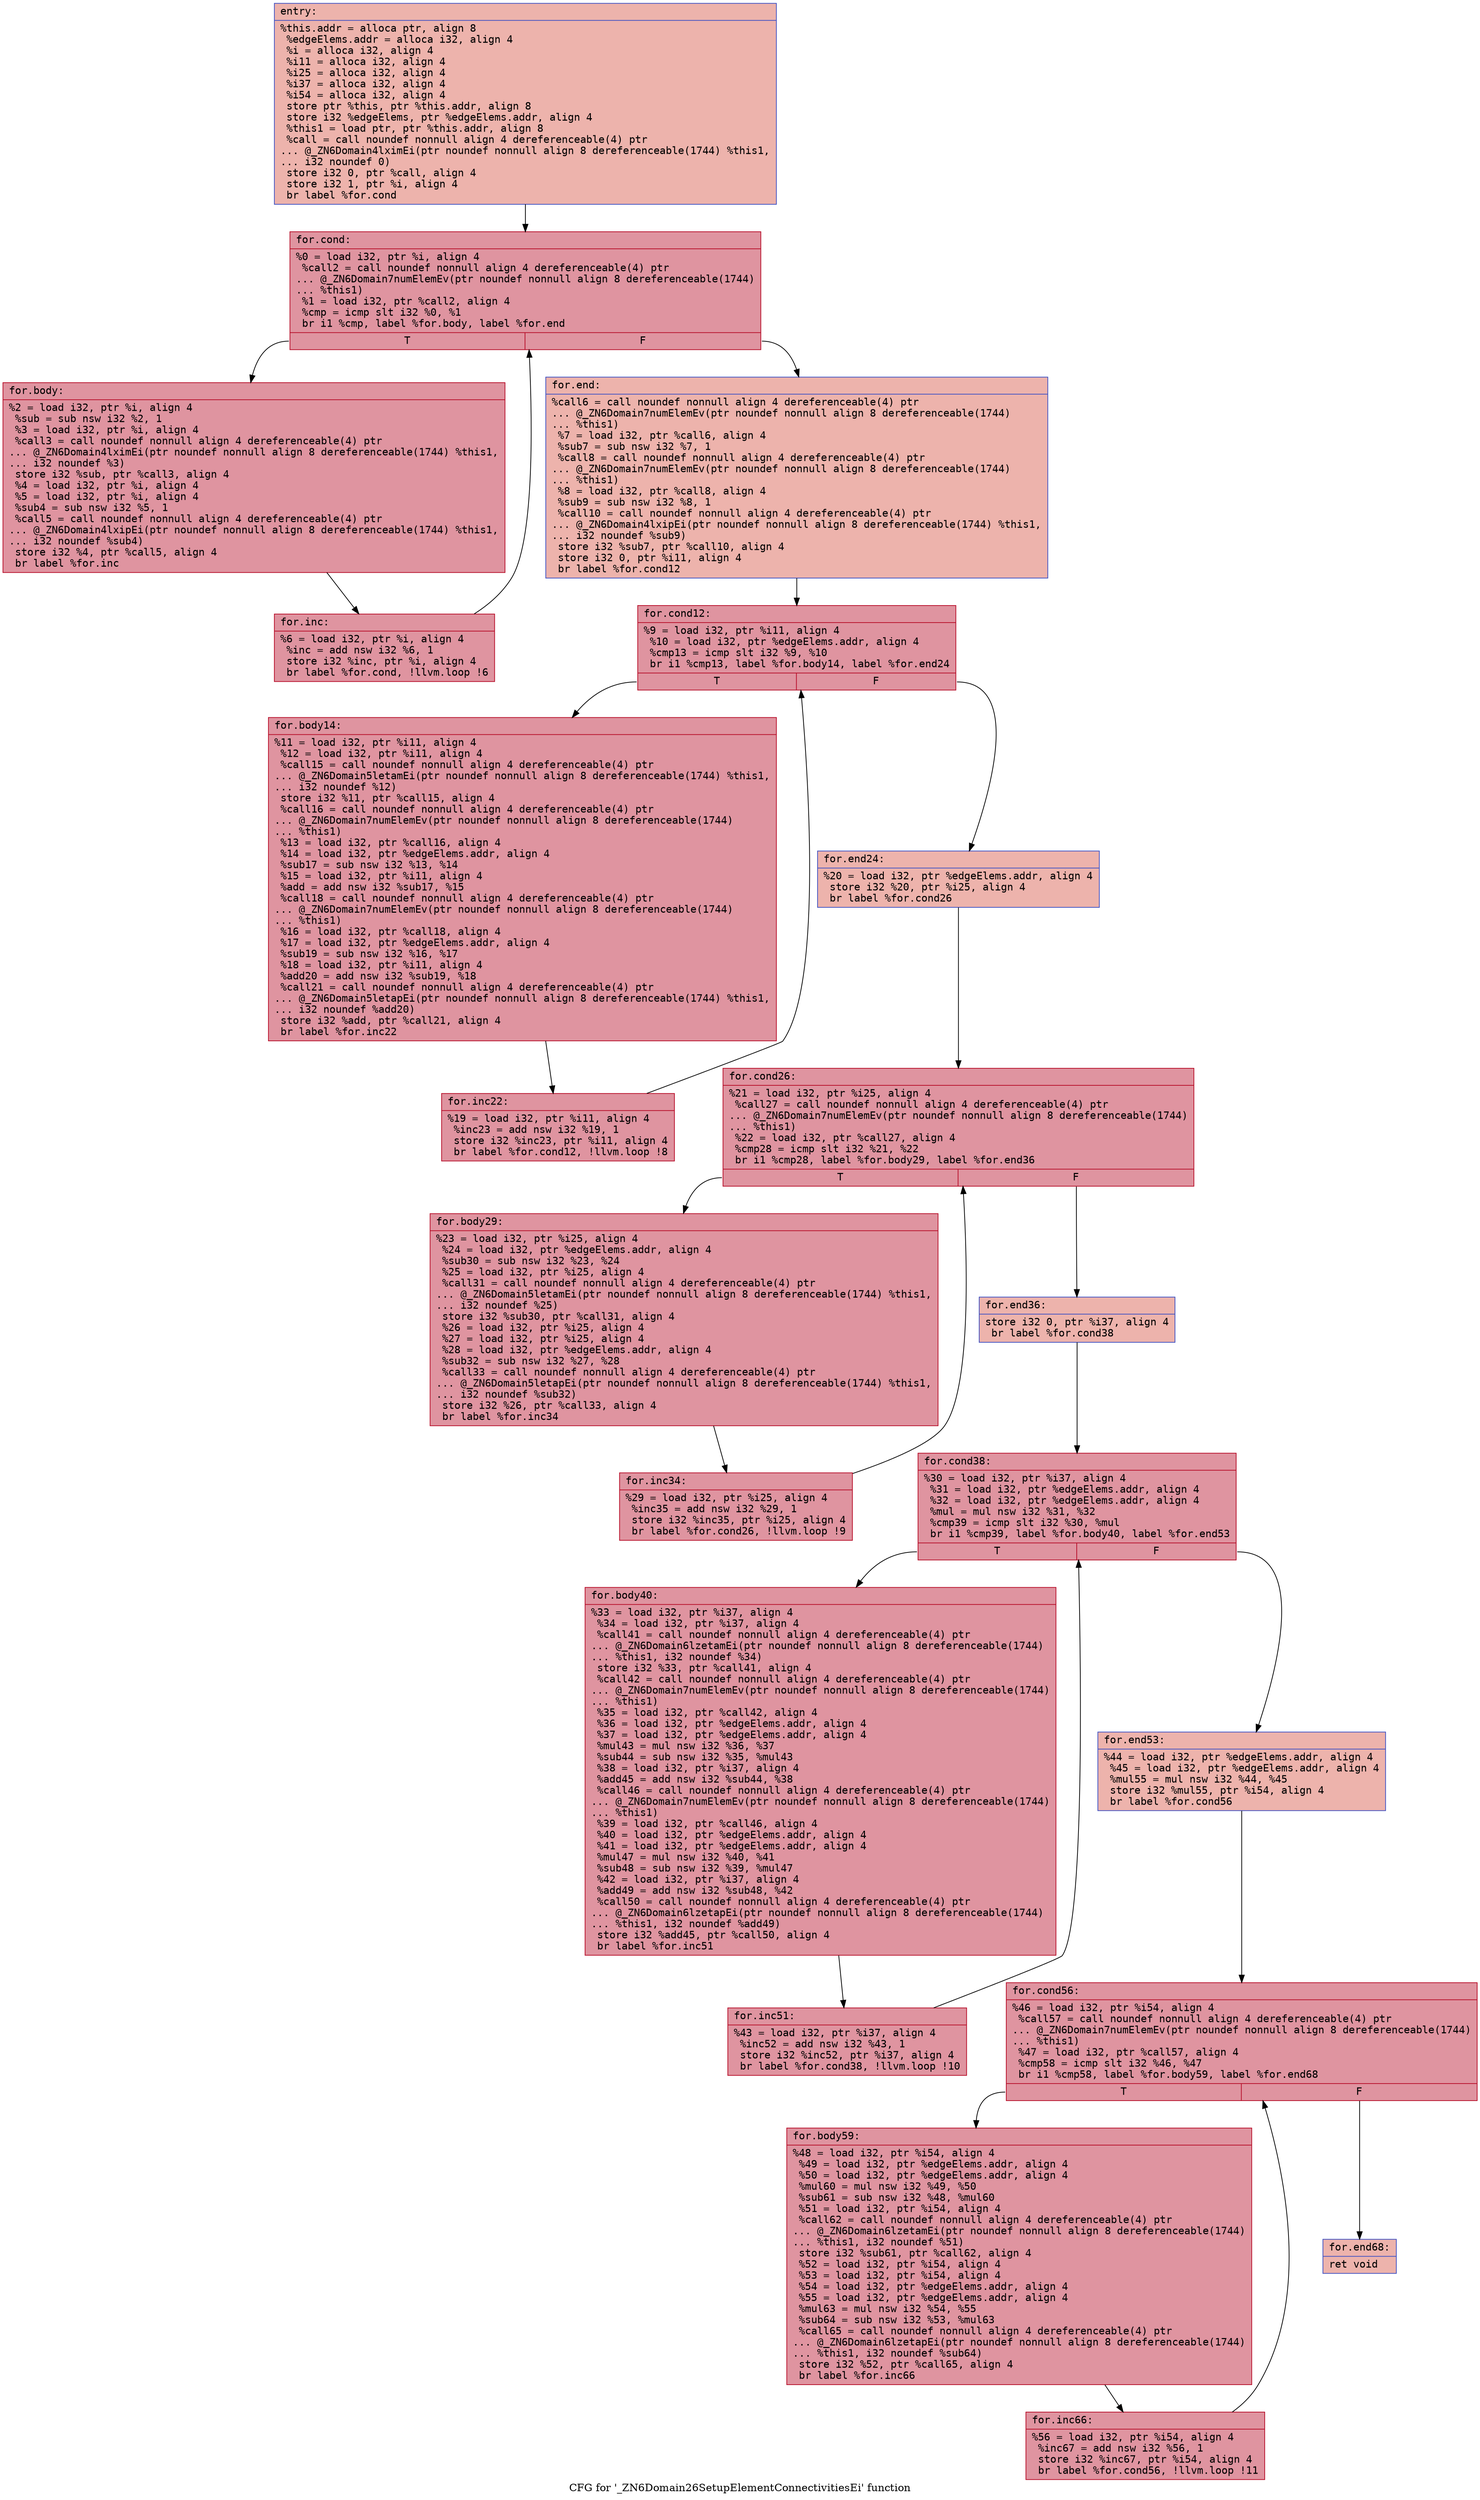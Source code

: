 digraph "CFG for '_ZN6Domain26SetupElementConnectivitiesEi' function" {
	label="CFG for '_ZN6Domain26SetupElementConnectivitiesEi' function";

	Node0x555f5b088a80 [shape=record,color="#3d50c3ff", style=filled, fillcolor="#d6524470" fontname="Courier",label="{entry:\l|  %this.addr = alloca ptr, align 8\l  %edgeElems.addr = alloca i32, align 4\l  %i = alloca i32, align 4\l  %i11 = alloca i32, align 4\l  %i25 = alloca i32, align 4\l  %i37 = alloca i32, align 4\l  %i54 = alloca i32, align 4\l  store ptr %this, ptr %this.addr, align 8\l  store i32 %edgeElems, ptr %edgeElems.addr, align 4\l  %this1 = load ptr, ptr %this.addr, align 8\l  %call = call noundef nonnull align 4 dereferenceable(4) ptr\l... @_ZN6Domain4lximEi(ptr noundef nonnull align 8 dereferenceable(1744) %this1,\l... i32 noundef 0)\l  store i32 0, ptr %call, align 4\l  store i32 1, ptr %i, align 4\l  br label %for.cond\l}"];
	Node0x555f5b088a80 -> Node0x555f5b0893d0[tooltip="entry -> for.cond\nProbability 100.00%" ];
	Node0x555f5b0893d0 [shape=record,color="#b70d28ff", style=filled, fillcolor="#b70d2870" fontname="Courier",label="{for.cond:\l|  %0 = load i32, ptr %i, align 4\l  %call2 = call noundef nonnull align 4 dereferenceable(4) ptr\l... @_ZN6Domain7numElemEv(ptr noundef nonnull align 8 dereferenceable(1744)\l... %this1)\l  %1 = load i32, ptr %call2, align 4\l  %cmp = icmp slt i32 %0, %1\l  br i1 %cmp, label %for.body, label %for.end\l|{<s0>T|<s1>F}}"];
	Node0x555f5b0893d0:s0 -> Node0x555f5b089950[tooltip="for.cond -> for.body\nProbability 96.88%" ];
	Node0x555f5b0893d0:s1 -> Node0x555f5b0899a0[tooltip="for.cond -> for.end\nProbability 3.12%" ];
	Node0x555f5b089950 [shape=record,color="#b70d28ff", style=filled, fillcolor="#b70d2870" fontname="Courier",label="{for.body:\l|  %2 = load i32, ptr %i, align 4\l  %sub = sub nsw i32 %2, 1\l  %3 = load i32, ptr %i, align 4\l  %call3 = call noundef nonnull align 4 dereferenceable(4) ptr\l... @_ZN6Domain4lximEi(ptr noundef nonnull align 8 dereferenceable(1744) %this1,\l... i32 noundef %3)\l  store i32 %sub, ptr %call3, align 4\l  %4 = load i32, ptr %i, align 4\l  %5 = load i32, ptr %i, align 4\l  %sub4 = sub nsw i32 %5, 1\l  %call5 = call noundef nonnull align 4 dereferenceable(4) ptr\l... @_ZN6Domain4lxipEi(ptr noundef nonnull align 8 dereferenceable(1744) %this1,\l... i32 noundef %sub4)\l  store i32 %4, ptr %call5, align 4\l  br label %for.inc\l}"];
	Node0x555f5b089950 -> Node0x555f5b08a290[tooltip="for.body -> for.inc\nProbability 100.00%" ];
	Node0x555f5b08a290 [shape=record,color="#b70d28ff", style=filled, fillcolor="#b70d2870" fontname="Courier",label="{for.inc:\l|  %6 = load i32, ptr %i, align 4\l  %inc = add nsw i32 %6, 1\l  store i32 %inc, ptr %i, align 4\l  br label %for.cond, !llvm.loop !6\l}"];
	Node0x555f5b08a290 -> Node0x555f5b0893d0[tooltip="for.inc -> for.cond\nProbability 100.00%" ];
	Node0x555f5b0899a0 [shape=record,color="#3d50c3ff", style=filled, fillcolor="#d6524470" fontname="Courier",label="{for.end:\l|  %call6 = call noundef nonnull align 4 dereferenceable(4) ptr\l... @_ZN6Domain7numElemEv(ptr noundef nonnull align 8 dereferenceable(1744)\l... %this1)\l  %7 = load i32, ptr %call6, align 4\l  %sub7 = sub nsw i32 %7, 1\l  %call8 = call noundef nonnull align 4 dereferenceable(4) ptr\l... @_ZN6Domain7numElemEv(ptr noundef nonnull align 8 dereferenceable(1744)\l... %this1)\l  %8 = load i32, ptr %call8, align 4\l  %sub9 = sub nsw i32 %8, 1\l  %call10 = call noundef nonnull align 4 dereferenceable(4) ptr\l... @_ZN6Domain4lxipEi(ptr noundef nonnull align 8 dereferenceable(1744) %this1,\l... i32 noundef %sub9)\l  store i32 %sub7, ptr %call10, align 4\l  store i32 0, ptr %i11, align 4\l  br label %for.cond12\l}"];
	Node0x555f5b0899a0 -> Node0x555f5b08af20[tooltip="for.end -> for.cond12\nProbability 100.00%" ];
	Node0x555f5b08af20 [shape=record,color="#b70d28ff", style=filled, fillcolor="#b70d2870" fontname="Courier",label="{for.cond12:\l|  %9 = load i32, ptr %i11, align 4\l  %10 = load i32, ptr %edgeElems.addr, align 4\l  %cmp13 = icmp slt i32 %9, %10\l  br i1 %cmp13, label %for.body14, label %for.end24\l|{<s0>T|<s1>F}}"];
	Node0x555f5b08af20:s0 -> Node0x555f5b08b170[tooltip="for.cond12 -> for.body14\nProbability 96.88%" ];
	Node0x555f5b08af20:s1 -> Node0x555f5b08b1c0[tooltip="for.cond12 -> for.end24\nProbability 3.12%" ];
	Node0x555f5b08b170 [shape=record,color="#b70d28ff", style=filled, fillcolor="#b70d2870" fontname="Courier",label="{for.body14:\l|  %11 = load i32, ptr %i11, align 4\l  %12 = load i32, ptr %i11, align 4\l  %call15 = call noundef nonnull align 4 dereferenceable(4) ptr\l... @_ZN6Domain5letamEi(ptr noundef nonnull align 8 dereferenceable(1744) %this1,\l... i32 noundef %12)\l  store i32 %11, ptr %call15, align 4\l  %call16 = call noundef nonnull align 4 dereferenceable(4) ptr\l... @_ZN6Domain7numElemEv(ptr noundef nonnull align 8 dereferenceable(1744)\l... %this1)\l  %13 = load i32, ptr %call16, align 4\l  %14 = load i32, ptr %edgeElems.addr, align 4\l  %sub17 = sub nsw i32 %13, %14\l  %15 = load i32, ptr %i11, align 4\l  %add = add nsw i32 %sub17, %15\l  %call18 = call noundef nonnull align 4 dereferenceable(4) ptr\l... @_ZN6Domain7numElemEv(ptr noundef nonnull align 8 dereferenceable(1744)\l... %this1)\l  %16 = load i32, ptr %call18, align 4\l  %17 = load i32, ptr %edgeElems.addr, align 4\l  %sub19 = sub nsw i32 %16, %17\l  %18 = load i32, ptr %i11, align 4\l  %add20 = add nsw i32 %sub19, %18\l  %call21 = call noundef nonnull align 4 dereferenceable(4) ptr\l... @_ZN6Domain5letapEi(ptr noundef nonnull align 8 dereferenceable(1744) %this1,\l... i32 noundef %add20)\l  store i32 %add, ptr %call21, align 4\l  br label %for.inc22\l}"];
	Node0x555f5b08b170 -> Node0x555f5b08c170[tooltip="for.body14 -> for.inc22\nProbability 100.00%" ];
	Node0x555f5b08c170 [shape=record,color="#b70d28ff", style=filled, fillcolor="#b70d2870" fontname="Courier",label="{for.inc22:\l|  %19 = load i32, ptr %i11, align 4\l  %inc23 = add nsw i32 %19, 1\l  store i32 %inc23, ptr %i11, align 4\l  br label %for.cond12, !llvm.loop !8\l}"];
	Node0x555f5b08c170 -> Node0x555f5b08af20[tooltip="for.inc22 -> for.cond12\nProbability 100.00%" ];
	Node0x555f5b08b1c0 [shape=record,color="#3d50c3ff", style=filled, fillcolor="#d6524470" fontname="Courier",label="{for.end24:\l|  %20 = load i32, ptr %edgeElems.addr, align 4\l  store i32 %20, ptr %i25, align 4\l  br label %for.cond26\l}"];
	Node0x555f5b08b1c0 -> Node0x555f5b08c740[tooltip="for.end24 -> for.cond26\nProbability 100.00%" ];
	Node0x555f5b08c740 [shape=record,color="#b70d28ff", style=filled, fillcolor="#b70d2870" fontname="Courier",label="{for.cond26:\l|  %21 = load i32, ptr %i25, align 4\l  %call27 = call noundef nonnull align 4 dereferenceable(4) ptr\l... @_ZN6Domain7numElemEv(ptr noundef nonnull align 8 dereferenceable(1744)\l... %this1)\l  %22 = load i32, ptr %call27, align 4\l  %cmp28 = icmp slt i32 %21, %22\l  br i1 %cmp28, label %for.body29, label %for.end36\l|{<s0>T|<s1>F}}"];
	Node0x555f5b08c740:s0 -> Node0x555f5b08cb20[tooltip="for.cond26 -> for.body29\nProbability 96.88%" ];
	Node0x555f5b08c740:s1 -> Node0x555f5b08cb70[tooltip="for.cond26 -> for.end36\nProbability 3.12%" ];
	Node0x555f5b08cb20 [shape=record,color="#b70d28ff", style=filled, fillcolor="#b70d2870" fontname="Courier",label="{for.body29:\l|  %23 = load i32, ptr %i25, align 4\l  %24 = load i32, ptr %edgeElems.addr, align 4\l  %sub30 = sub nsw i32 %23, %24\l  %25 = load i32, ptr %i25, align 4\l  %call31 = call noundef nonnull align 4 dereferenceable(4) ptr\l... @_ZN6Domain5letamEi(ptr noundef nonnull align 8 dereferenceable(1744) %this1,\l... i32 noundef %25)\l  store i32 %sub30, ptr %call31, align 4\l  %26 = load i32, ptr %i25, align 4\l  %27 = load i32, ptr %i25, align 4\l  %28 = load i32, ptr %edgeElems.addr, align 4\l  %sub32 = sub nsw i32 %27, %28\l  %call33 = call noundef nonnull align 4 dereferenceable(4) ptr\l... @_ZN6Domain5letapEi(ptr noundef nonnull align 8 dereferenceable(1744) %this1,\l... i32 noundef %sub32)\l  store i32 %26, ptr %call33, align 4\l  br label %for.inc34\l}"];
	Node0x555f5b08cb20 -> Node0x555f5b08d820[tooltip="for.body29 -> for.inc34\nProbability 100.00%" ];
	Node0x555f5b08d820 [shape=record,color="#b70d28ff", style=filled, fillcolor="#b70d2870" fontname="Courier",label="{for.inc34:\l|  %29 = load i32, ptr %i25, align 4\l  %inc35 = add nsw i32 %29, 1\l  store i32 %inc35, ptr %i25, align 4\l  br label %for.cond26, !llvm.loop !9\l}"];
	Node0x555f5b08d820 -> Node0x555f5b08c740[tooltip="for.inc34 -> for.cond26\nProbability 100.00%" ];
	Node0x555f5b08cb70 [shape=record,color="#3d50c3ff", style=filled, fillcolor="#d6524470" fontname="Courier",label="{for.end36:\l|  store i32 0, ptr %i37, align 4\l  br label %for.cond38\l}"];
	Node0x555f5b08cb70 -> Node0x555f5b08dcf0[tooltip="for.end36 -> for.cond38\nProbability 100.00%" ];
	Node0x555f5b08dcf0 [shape=record,color="#b70d28ff", style=filled, fillcolor="#b70d2870" fontname="Courier",label="{for.cond38:\l|  %30 = load i32, ptr %i37, align 4\l  %31 = load i32, ptr %edgeElems.addr, align 4\l  %32 = load i32, ptr %edgeElems.addr, align 4\l  %mul = mul nsw i32 %31, %32\l  %cmp39 = icmp slt i32 %30, %mul\l  br i1 %cmp39, label %for.body40, label %for.end53\l|{<s0>T|<s1>F}}"];
	Node0x555f5b08dcf0:s0 -> Node0x555f5b08e070[tooltip="for.cond38 -> for.body40\nProbability 96.88%" ];
	Node0x555f5b08dcf0:s1 -> Node0x555f5b08e0f0[tooltip="for.cond38 -> for.end53\nProbability 3.12%" ];
	Node0x555f5b08e070 [shape=record,color="#b70d28ff", style=filled, fillcolor="#b70d2870" fontname="Courier",label="{for.body40:\l|  %33 = load i32, ptr %i37, align 4\l  %34 = load i32, ptr %i37, align 4\l  %call41 = call noundef nonnull align 4 dereferenceable(4) ptr\l... @_ZN6Domain6lzetamEi(ptr noundef nonnull align 8 dereferenceable(1744)\l... %this1, i32 noundef %34)\l  store i32 %33, ptr %call41, align 4\l  %call42 = call noundef nonnull align 4 dereferenceable(4) ptr\l... @_ZN6Domain7numElemEv(ptr noundef nonnull align 8 dereferenceable(1744)\l... %this1)\l  %35 = load i32, ptr %call42, align 4\l  %36 = load i32, ptr %edgeElems.addr, align 4\l  %37 = load i32, ptr %edgeElems.addr, align 4\l  %mul43 = mul nsw i32 %36, %37\l  %sub44 = sub nsw i32 %35, %mul43\l  %38 = load i32, ptr %i37, align 4\l  %add45 = add nsw i32 %sub44, %38\l  %call46 = call noundef nonnull align 4 dereferenceable(4) ptr\l... @_ZN6Domain7numElemEv(ptr noundef nonnull align 8 dereferenceable(1744)\l... %this1)\l  %39 = load i32, ptr %call46, align 4\l  %40 = load i32, ptr %edgeElems.addr, align 4\l  %41 = load i32, ptr %edgeElems.addr, align 4\l  %mul47 = mul nsw i32 %40, %41\l  %sub48 = sub nsw i32 %39, %mul47\l  %42 = load i32, ptr %i37, align 4\l  %add49 = add nsw i32 %sub48, %42\l  %call50 = call noundef nonnull align 4 dereferenceable(4) ptr\l... @_ZN6Domain6lzetapEi(ptr noundef nonnull align 8 dereferenceable(1744)\l... %this1, i32 noundef %add49)\l  store i32 %add45, ptr %call50, align 4\l  br label %for.inc51\l}"];
	Node0x555f5b08e070 -> Node0x555f5b08f300[tooltip="for.body40 -> for.inc51\nProbability 100.00%" ];
	Node0x555f5b08f300 [shape=record,color="#b70d28ff", style=filled, fillcolor="#b70d2870" fontname="Courier",label="{for.inc51:\l|  %43 = load i32, ptr %i37, align 4\l  %inc52 = add nsw i32 %43, 1\l  store i32 %inc52, ptr %i37, align 4\l  br label %for.cond38, !llvm.loop !10\l}"];
	Node0x555f5b08f300 -> Node0x555f5b08dcf0[tooltip="for.inc51 -> for.cond38\nProbability 100.00%" ];
	Node0x555f5b08e0f0 [shape=record,color="#3d50c3ff", style=filled, fillcolor="#d6524470" fontname="Courier",label="{for.end53:\l|  %44 = load i32, ptr %edgeElems.addr, align 4\l  %45 = load i32, ptr %edgeElems.addr, align 4\l  %mul55 = mul nsw i32 %44, %45\l  store i32 %mul55, ptr %i54, align 4\l  br label %for.cond56\l}"];
	Node0x555f5b08e0f0 -> Node0x555f5b08fa00[tooltip="for.end53 -> for.cond56\nProbability 100.00%" ];
	Node0x555f5b08fa00 [shape=record,color="#b70d28ff", style=filled, fillcolor="#b70d2870" fontname="Courier",label="{for.cond56:\l|  %46 = load i32, ptr %i54, align 4\l  %call57 = call noundef nonnull align 4 dereferenceable(4) ptr\l... @_ZN6Domain7numElemEv(ptr noundef nonnull align 8 dereferenceable(1744)\l... %this1)\l  %47 = load i32, ptr %call57, align 4\l  %cmp58 = icmp slt i32 %46, %47\l  br i1 %cmp58, label %for.body59, label %for.end68\l|{<s0>T|<s1>F}}"];
	Node0x555f5b08fa00:s0 -> Node0x555f5b0905f0[tooltip="for.cond56 -> for.body59\nProbability 96.88%" ];
	Node0x555f5b08fa00:s1 -> Node0x555f5b090640[tooltip="for.cond56 -> for.end68\nProbability 3.12%" ];
	Node0x555f5b0905f0 [shape=record,color="#b70d28ff", style=filled, fillcolor="#b70d2870" fontname="Courier",label="{for.body59:\l|  %48 = load i32, ptr %i54, align 4\l  %49 = load i32, ptr %edgeElems.addr, align 4\l  %50 = load i32, ptr %edgeElems.addr, align 4\l  %mul60 = mul nsw i32 %49, %50\l  %sub61 = sub nsw i32 %48, %mul60\l  %51 = load i32, ptr %i54, align 4\l  %call62 = call noundef nonnull align 4 dereferenceable(4) ptr\l... @_ZN6Domain6lzetamEi(ptr noundef nonnull align 8 dereferenceable(1744)\l... %this1, i32 noundef %51)\l  store i32 %sub61, ptr %call62, align 4\l  %52 = load i32, ptr %i54, align 4\l  %53 = load i32, ptr %i54, align 4\l  %54 = load i32, ptr %edgeElems.addr, align 4\l  %55 = load i32, ptr %edgeElems.addr, align 4\l  %mul63 = mul nsw i32 %54, %55\l  %sub64 = sub nsw i32 %53, %mul63\l  %call65 = call noundef nonnull align 4 dereferenceable(4) ptr\l... @_ZN6Domain6lzetapEi(ptr noundef nonnull align 8 dereferenceable(1744)\l... %this1, i32 noundef %sub64)\l  store i32 %52, ptr %call65, align 4\l  br label %for.inc66\l}"];
	Node0x555f5b0905f0 -> Node0x555f5b091220[tooltip="for.body59 -> for.inc66\nProbability 100.00%" ];
	Node0x555f5b091220 [shape=record,color="#b70d28ff", style=filled, fillcolor="#b70d2870" fontname="Courier",label="{for.inc66:\l|  %56 = load i32, ptr %i54, align 4\l  %inc67 = add nsw i32 %56, 1\l  store i32 %inc67, ptr %i54, align 4\l  br label %for.cond56, !llvm.loop !11\l}"];
	Node0x555f5b091220 -> Node0x555f5b08fa00[tooltip="for.inc66 -> for.cond56\nProbability 100.00%" ];
	Node0x555f5b090640 [shape=record,color="#3d50c3ff", style=filled, fillcolor="#d6524470" fontname="Courier",label="{for.end68:\l|  ret void\l}"];
}
